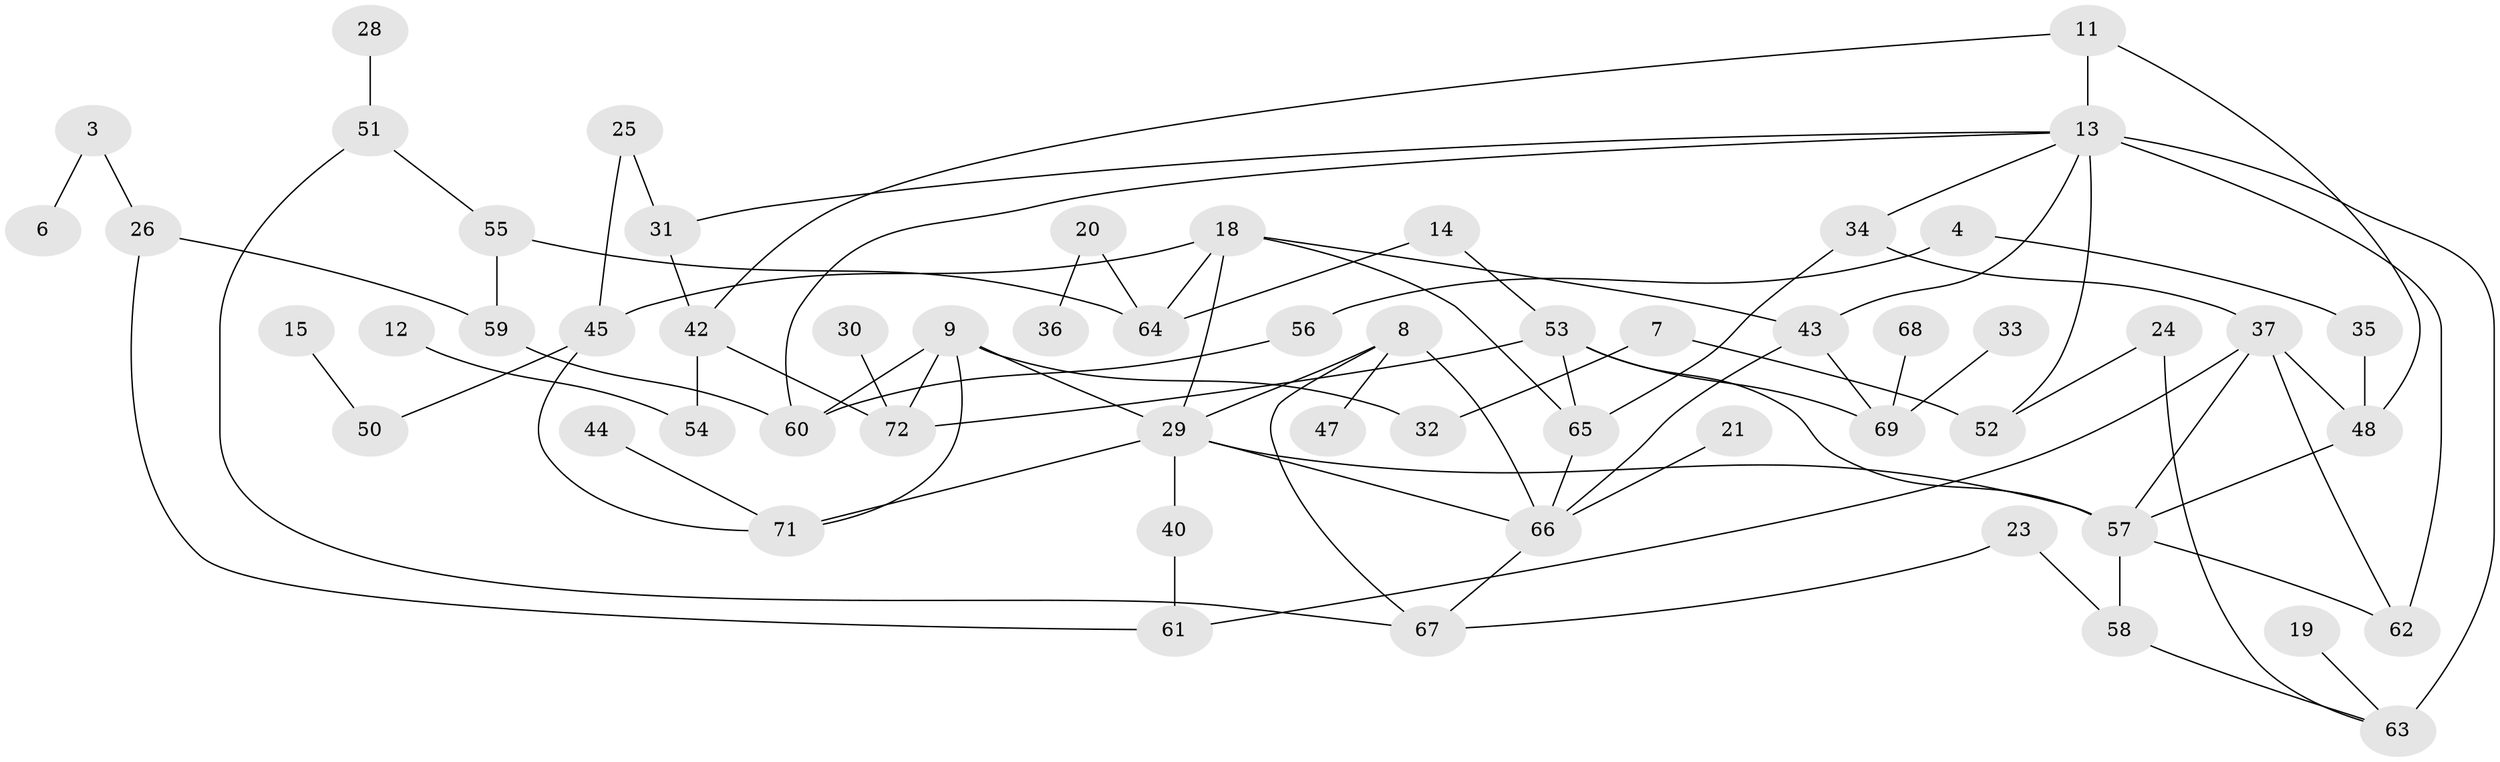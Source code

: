 // original degree distribution, {2: 0.2708333333333333, 4: 0.09722222222222222, 5: 0.034722222222222224, 3: 0.22916666666666666, 0: 0.08333333333333333, 1: 0.2361111111111111, 6: 0.034722222222222224, 7: 0.013888888888888888}
// Generated by graph-tools (version 1.1) at 2025/00/03/09/25 03:00:41]
// undirected, 58 vertices, 86 edges
graph export_dot {
graph [start="1"]
  node [color=gray90,style=filled];
  3;
  4;
  6;
  7;
  8;
  9;
  11;
  12;
  13;
  14;
  15;
  18;
  19;
  20;
  21;
  23;
  24;
  25;
  26;
  28;
  29;
  30;
  31;
  32;
  33;
  34;
  35;
  36;
  37;
  40;
  42;
  43;
  44;
  45;
  47;
  48;
  50;
  51;
  52;
  53;
  54;
  55;
  56;
  57;
  58;
  59;
  60;
  61;
  62;
  63;
  64;
  65;
  66;
  67;
  68;
  69;
  71;
  72;
  3 -- 6 [weight=1.0];
  3 -- 26 [weight=1.0];
  4 -- 35 [weight=1.0];
  4 -- 56 [weight=1.0];
  7 -- 32 [weight=1.0];
  7 -- 52 [weight=1.0];
  8 -- 29 [weight=1.0];
  8 -- 47 [weight=1.0];
  8 -- 66 [weight=1.0];
  8 -- 67 [weight=1.0];
  9 -- 29 [weight=1.0];
  9 -- 32 [weight=1.0];
  9 -- 60 [weight=1.0];
  9 -- 71 [weight=1.0];
  9 -- 72 [weight=1.0];
  11 -- 13 [weight=1.0];
  11 -- 42 [weight=1.0];
  11 -- 48 [weight=1.0];
  12 -- 54 [weight=1.0];
  13 -- 31 [weight=1.0];
  13 -- 34 [weight=1.0];
  13 -- 43 [weight=1.0];
  13 -- 52 [weight=1.0];
  13 -- 60 [weight=1.0];
  13 -- 62 [weight=1.0];
  13 -- 63 [weight=3.0];
  14 -- 53 [weight=1.0];
  14 -- 64 [weight=1.0];
  15 -- 50 [weight=1.0];
  18 -- 29 [weight=1.0];
  18 -- 43 [weight=1.0];
  18 -- 45 [weight=1.0];
  18 -- 64 [weight=1.0];
  18 -- 65 [weight=1.0];
  19 -- 63 [weight=1.0];
  20 -- 36 [weight=1.0];
  20 -- 64 [weight=1.0];
  21 -- 66 [weight=1.0];
  23 -- 58 [weight=1.0];
  23 -- 67 [weight=1.0];
  24 -- 52 [weight=1.0];
  24 -- 63 [weight=1.0];
  25 -- 31 [weight=1.0];
  25 -- 45 [weight=1.0];
  26 -- 59 [weight=1.0];
  26 -- 61 [weight=1.0];
  28 -- 51 [weight=1.0];
  29 -- 40 [weight=2.0];
  29 -- 57 [weight=1.0];
  29 -- 66 [weight=1.0];
  29 -- 71 [weight=1.0];
  30 -- 72 [weight=1.0];
  31 -- 42 [weight=1.0];
  33 -- 69 [weight=1.0];
  34 -- 37 [weight=1.0];
  34 -- 65 [weight=1.0];
  35 -- 48 [weight=1.0];
  37 -- 48 [weight=1.0];
  37 -- 57 [weight=1.0];
  37 -- 61 [weight=1.0];
  37 -- 62 [weight=1.0];
  40 -- 61 [weight=1.0];
  42 -- 54 [weight=1.0];
  42 -- 72 [weight=2.0];
  43 -- 66 [weight=1.0];
  43 -- 69 [weight=1.0];
  44 -- 71 [weight=1.0];
  45 -- 50 [weight=1.0];
  45 -- 71 [weight=1.0];
  48 -- 57 [weight=1.0];
  51 -- 55 [weight=1.0];
  51 -- 67 [weight=1.0];
  53 -- 57 [weight=2.0];
  53 -- 65 [weight=1.0];
  53 -- 69 [weight=1.0];
  53 -- 72 [weight=1.0];
  55 -- 59 [weight=1.0];
  55 -- 64 [weight=1.0];
  56 -- 60 [weight=2.0];
  57 -- 58 [weight=1.0];
  57 -- 62 [weight=1.0];
  58 -- 63 [weight=1.0];
  59 -- 60 [weight=1.0];
  65 -- 66 [weight=1.0];
  66 -- 67 [weight=1.0];
  68 -- 69 [weight=1.0];
}
